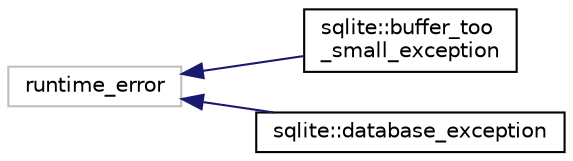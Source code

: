digraph "Graphical Class Hierarchy"
{
  bgcolor="transparent";
  edge [fontname="Helvetica",fontsize="10",labelfontname="Helvetica",labelfontsize="10"];
  node [fontname="Helvetica",fontsize="10",shape=record];
  rankdir="LR";
  Node1 [label="runtime_error",height=0.2,width=0.4,color="grey75"];
  Node1 -> Node2 [dir="back",color="midnightblue",fontsize="10",style="solid",fontname="Helvetica"];
  Node2 [label="sqlite::buffer_too\l_small_exception",height=0.2,width=0.4,color="black",URL="$structsqlite_1_1buffer__too__small__exception.html"];
  Node1 -> Node3 [dir="back",color="midnightblue",fontsize="10",style="solid",fontname="Helvetica"];
  Node3 [label="sqlite::database_exception",height=0.2,width=0.4,color="black",URL="$structsqlite_1_1database__exception.html"];
}
